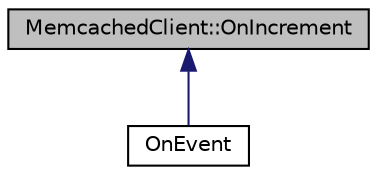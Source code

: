 digraph "MemcachedClient::OnIncrement"
{
  edge [fontname="Helvetica",fontsize="10",labelfontname="Helvetica",labelfontsize="10"];
  node [fontname="Helvetica",fontsize="10",shape=record];
  Node1 [label="MemcachedClient::OnIncrement",height=0.2,width=0.4,color="black", fillcolor="grey75", style="filled", fontcolor="black"];
  Node1 -> Node2 [dir="back",color="midnightblue",fontsize="10",style="solid",fontname="Helvetica"];
  Node2 [label="OnEvent",height=0.2,width=0.4,color="black", fillcolor="white", style="filled",URL="$structevo_1_1async_1_1_memcached_client_1_1_on_event.html",tooltip="Base interface used as a shortcut that inherits all the non-error event interfaces: OnConnect..."];
}
